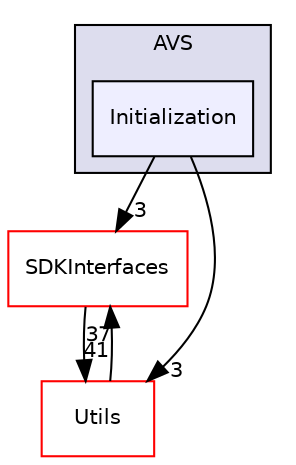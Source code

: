 digraph "/workplace/avs-device-sdk/AVSCommon/AVS/include/AVSCommon/AVS/Initialization" {
  compound=true
  node [ fontsize="10", fontname="Helvetica"];
  edge [ labelfontsize="10", labelfontname="Helvetica"];
  subgraph clusterdir_1b86ff6fe19386d1d992f6fa0aca02b2 {
    graph [ bgcolor="#ddddee", pencolor="black", label="AVS" fontname="Helvetica", fontsize="10", URL="dir_1b86ff6fe19386d1d992f6fa0aca02b2.html"]
  dir_0cdc2576cbdff8bbeec8f5cd9892073c [shape=box, label="Initialization", style="filled", fillcolor="#eeeeff", pencolor="black", URL="dir_0cdc2576cbdff8bbeec8f5cd9892073c.html"];
  }
  dir_97afc8111b754cf401b73024f872f45d [shape=box label="SDKInterfaces" fillcolor="white" style="filled" color="red" URL="dir_97afc8111b754cf401b73024f872f45d.html"];
  dir_49dd3d9ac5586189aa170bac46425b9c [shape=box label="Utils" fillcolor="white" style="filled" color="red" URL="dir_49dd3d9ac5586189aa170bac46425b9c.html"];
  dir_0cdc2576cbdff8bbeec8f5cd9892073c->dir_97afc8111b754cf401b73024f872f45d [headlabel="3", labeldistance=1.5 headhref="dir_000154_000018.html"];
  dir_0cdc2576cbdff8bbeec8f5cd9892073c->dir_49dd3d9ac5586189aa170bac46425b9c [headlabel="3", labeldistance=1.5 headhref="dir_000154_000167.html"];
  dir_97afc8111b754cf401b73024f872f45d->dir_49dd3d9ac5586189aa170bac46425b9c [headlabel="41", labeldistance=1.5 headhref="dir_000018_000167.html"];
  dir_49dd3d9ac5586189aa170bac46425b9c->dir_97afc8111b754cf401b73024f872f45d [headlabel="37", labeldistance=1.5 headhref="dir_000167_000018.html"];
}
